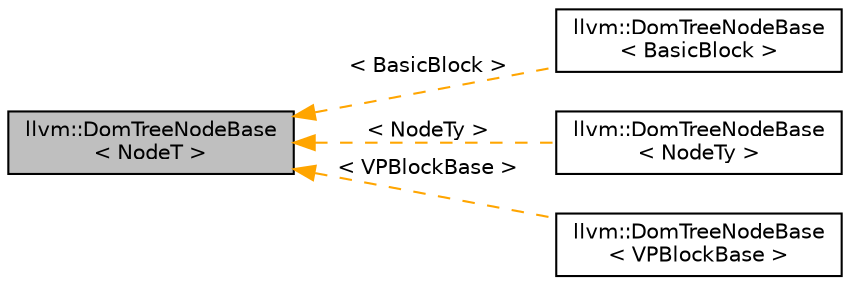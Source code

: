 digraph "llvm::DomTreeNodeBase&lt; NodeT &gt;"
{
 // LATEX_PDF_SIZE
  bgcolor="transparent";
  edge [fontname="Helvetica",fontsize="10",labelfontname="Helvetica",labelfontsize="10"];
  node [fontname="Helvetica",fontsize="10",shape=record];
  rankdir="LR";
  Node1 [label="llvm::DomTreeNodeBase\l\< NodeT \>",height=0.2,width=0.4,color="black", fillcolor="grey75", style="filled", fontcolor="black",tooltip="Base class for the actual dominator tree node."];
  Node1 -> Node2 [dir="back",color="orange",fontsize="10",style="dashed",label=" \< BasicBlock \>" ,fontname="Helvetica"];
  Node2 [label="llvm::DomTreeNodeBase\l\< BasicBlock \>",height=0.2,width=0.4,color="black",URL="$classllvm_1_1DomTreeNodeBase.html",tooltip=" "];
  Node1 -> Node3 [dir="back",color="orange",fontsize="10",style="dashed",label=" \< NodeTy \>" ,fontname="Helvetica"];
  Node3 [label="llvm::DomTreeNodeBase\l\< NodeTy \>",height=0.2,width=0.4,color="black",URL="$classllvm_1_1DomTreeNodeBase.html",tooltip=" "];
  Node1 -> Node4 [dir="back",color="orange",fontsize="10",style="dashed",label=" \< VPBlockBase \>" ,fontname="Helvetica"];
  Node4 [label="llvm::DomTreeNodeBase\l\< VPBlockBase \>",height=0.2,width=0.4,color="black",URL="$classllvm_1_1DomTreeNodeBase.html",tooltip=" "];
}
